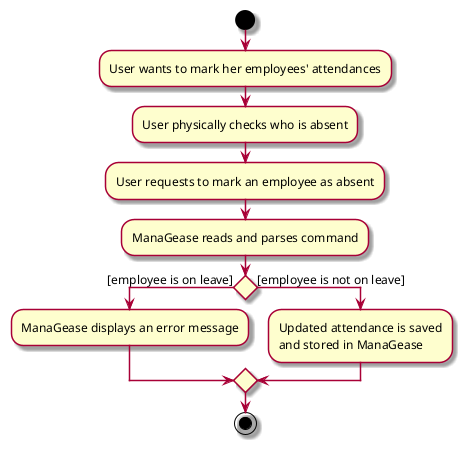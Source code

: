 @startuml
skin rose
skinparam ActivityFontSize 12
skinparam ArrowFontSize 12

start
:User wants to mark her employees' attendances;
:User physically checks who is absent;

:User requests to mark an employee as absent;
:ManaGease reads and parses command;
if () then ([employee is on leave])
    :ManaGease displays an error message;
else ([employee is not on leave])
    :Updated attendance is saved
    and stored in ManaGease;
endif
stop


@enduml
